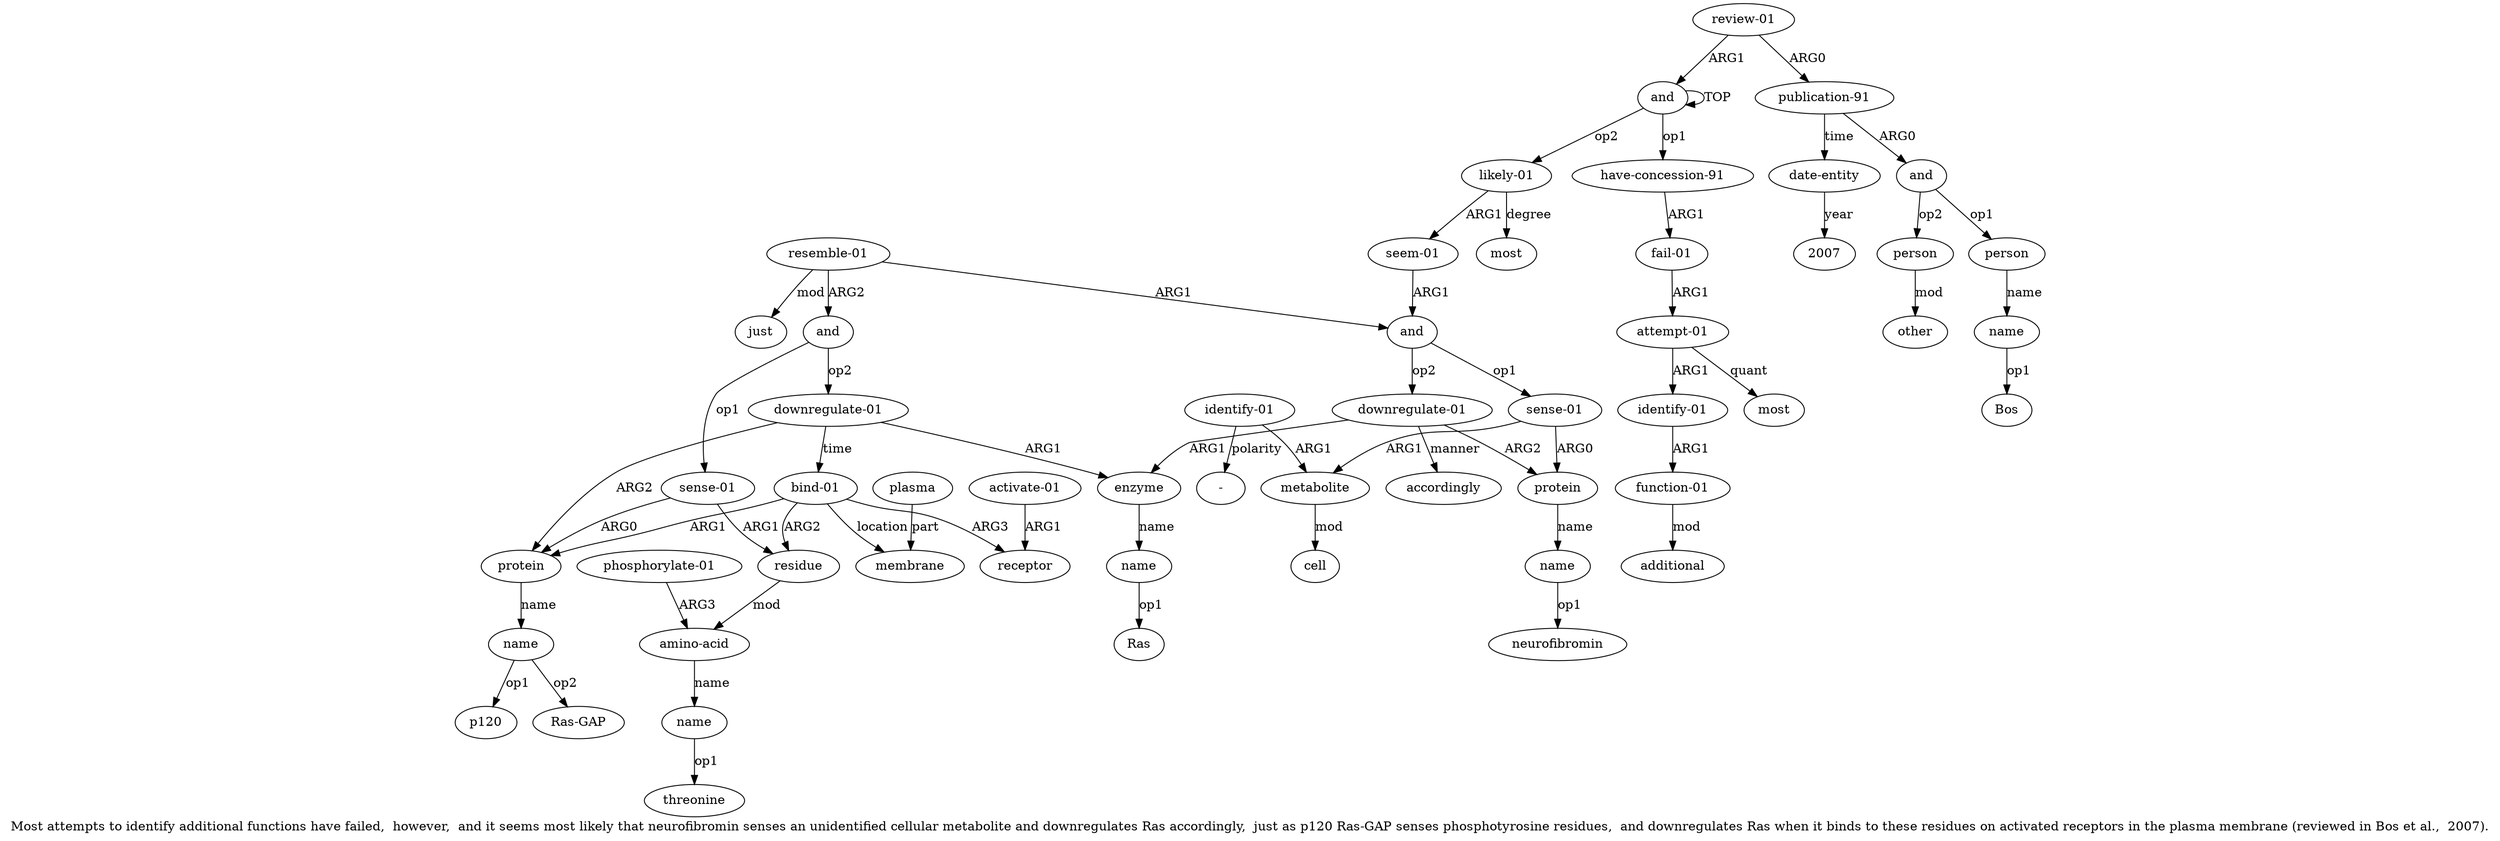 digraph  {
	graph [label="Most attempts to identify additional functions have failed,  however,  and it seems most likely that neurofibromin senses an unidentified \
cellular metabolite and downregulates Ras accordingly,  just as p120 Ras-GAP senses phosphotyrosine residues,  and downregulates \
Ras when it binds to these residues on activated receptors in the plasma membrane (reviewed in Bos et al.,  2007)."];
	node [label="\N"];
	a20	 [color=black,
		gold_ind=20,
		gold_label=name,
		label=name,
		test_ind=20,
		test_label=name];
	"a20 Ras"	 [color=black,
		gold_ind=-1,
		gold_label=Ras,
		label=Ras,
		test_ind=-1,
		test_label=Ras];
	a20 -> "a20 Ras" [key=0,
	color=black,
	gold_label=op1,
	label=op1,
	test_label=op1];
a21 [color=black,
	gold_ind=21,
	gold_label=accordingly,
	label=accordingly,
	test_ind=21,
	test_label=accordingly];
a22 [color=black,
	gold_ind=22,
	gold_label="resemble-01",
	label="resemble-01",
	test_ind=22,
	test_label="resemble-01"];
a23 [color=black,
	gold_ind=23,
	gold_label=and,
	label=and,
	test_ind=23,
	test_label=and];
a22 -> a23 [key=0,
color=black,
gold_label=ARG2,
label=ARG2,
test_label=ARG2];
a37 [color=black,
gold_ind=37,
gold_label=just,
label=just,
test_ind=37,
test_label=just];
a22 -> a37 [key=0,
color=black,
gold_label=mod,
label=mod,
test_label=mod];
a11 [color=black,
gold_ind=11,
gold_label=and,
label=and,
test_ind=11,
test_label=and];
a22 -> a11 [key=0,
color=black,
gold_label=ARG1,
label=ARG1,
test_label=ARG1];
a24 [color=black,
gold_ind=24,
gold_label="sense-01",
label="sense-01",
test_ind=24,
test_label="sense-01"];
a23 -> a24 [key=0,
color=black,
gold_label=op1,
label=op1,
test_label=op1];
a31 [color=black,
gold_ind=31,
gold_label="downregulate-01",
label="downregulate-01",
test_ind=31,
test_label="downregulate-01"];
a23 -> a31 [key=0,
color=black,
gold_label=op2,
label=op2,
test_label=op2];
a25 [color=black,
gold_ind=25,
gold_label=protein,
label=protein,
test_ind=25,
test_label=protein];
a24 -> a25 [key=0,
color=black,
gold_label=ARG0,
label=ARG0,
test_label=ARG0];
a27 [color=black,
gold_ind=27,
gold_label=residue,
label=residue,
test_ind=27,
test_label=residue];
a24 -> a27 [key=0,
color=black,
gold_label=ARG1,
label=ARG1,
test_label=ARG1];
a26 [color=black,
gold_ind=26,
gold_label=name,
label=name,
test_ind=26,
test_label=name];
a25 -> a26 [key=0,
color=black,
gold_label=name,
label=name,
test_label=name];
"a26 p120" [color=black,
gold_ind=-1,
gold_label=p120,
label=p120,
test_ind=-1,
test_label=p120];
a26 -> "a26 p120" [key=0,
color=black,
gold_label=op1,
label=op1,
test_label=op1];
"a26 Ras-GAP" [color=black,
gold_ind=-1,
gold_label="Ras-GAP",
label="Ras-GAP",
test_ind=-1,
test_label="Ras-GAP"];
a26 -> "a26 Ras-GAP" [key=0,
color=black,
gold_label=op2,
label=op2,
test_label=op2];
a28 [color=black,
gold_ind=28,
gold_label="amino-acid",
label="amino-acid",
test_ind=28,
test_label="amino-acid"];
a27 -> a28 [key=0,
color=black,
gold_label=mod,
label=mod,
test_label=mod];
a29 [color=black,
gold_ind=29,
gold_label=name,
label=name,
test_ind=29,
test_label=name];
a28 -> a29 [key=0,
color=black,
gold_label=name,
label=name,
test_label=name];
"a29 threonine" [color=black,
gold_ind=-1,
gold_label=threonine,
label=threonine,
test_ind=-1,
test_label=threonine];
a29 -> "a29 threonine" [key=0,
color=black,
gold_label=op1,
label=op1,
test_label=op1];
a31 -> a25 [key=0,
color=black,
gold_label=ARG2,
label=ARG2,
test_label=ARG2];
a32 [color=black,
gold_ind=32,
gold_label="bind-01",
label="bind-01",
test_ind=32,
test_label="bind-01"];
a31 -> a32 [key=0,
color=black,
gold_label=time,
label=time,
test_label=time];
a19 [color=black,
gold_ind=19,
gold_label=enzyme,
label=enzyme,
test_ind=19,
test_label=enzyme];
a31 -> a19 [key=0,
color=black,
gold_label=ARG1,
label=ARG1,
test_label=ARG1];
a30 [color=black,
gold_ind=30,
gold_label="phosphorylate-01",
label="phosphorylate-01",
test_ind=30,
test_label="phosphorylate-01"];
a30 -> a28 [key=0,
color=black,
gold_label=ARG3,
label=ARG3,
test_label=ARG3];
a36 [color=black,
gold_ind=36,
gold_label=plasma,
label=plasma,
test_ind=36,
test_label=plasma];
a35 [color=black,
gold_ind=35,
gold_label=membrane,
label=membrane,
test_ind=35,
test_label=membrane];
a36 -> a35 [key=0,
color=black,
gold_label=part,
label=part,
test_label=part];
a33 [color=black,
gold_ind=33,
gold_label=receptor,
label=receptor,
test_ind=33,
test_label=receptor];
"a14 neurofibromin" [color=black,
gold_ind=-1,
gold_label=neurofibromin,
label=neurofibromin,
test_ind=-1,
test_label=neurofibromin];
a34 [color=black,
gold_ind=34,
gold_label="activate-01",
label="activate-01",
test_ind=34,
test_label="activate-01"];
a34 -> a33 [key=0,
color=black,
gold_label=ARG1,
label=ARG1,
test_label=ARG1];
a32 -> a25 [key=0,
color=black,
gold_label=ARG1,
label=ARG1,
test_label=ARG1];
a32 -> a27 [key=0,
color=black,
gold_label=ARG2,
label=ARG2,
test_label=ARG2];
a32 -> a33 [key=0,
color=black,
gold_label=ARG3,
label=ARG3,
test_label=ARG3];
a32 -> a35 [key=0,
color=black,
gold_label=location,
label=location,
test_label=location];
a15 [color=black,
gold_ind=15,
gold_label=metabolite,
label=metabolite,
test_ind=15,
test_label=metabolite];
a16 [color=black,
gold_ind=16,
gold_label=cell,
label=cell,
test_ind=16,
test_label=cell];
a15 -> a16 [key=0,
color=black,
gold_label=mod,
label=mod,
test_label=mod];
a14 [color=black,
gold_ind=14,
gold_label=name,
label=name,
test_ind=14,
test_label=name];
a14 -> "a14 neurofibromin" [key=0,
color=black,
gold_label=op1,
label=op1,
test_label=op1];
a17 [color=black,
gold_ind=17,
gold_label="identify-01",
label="identify-01",
test_ind=17,
test_label="identify-01"];
a17 -> a15 [key=0,
color=black,
gold_label=ARG1,
label=ARG1,
test_label=ARG1];
"a17 -" [color=black,
gold_ind=-1,
gold_label="-",
label="-",
test_ind=-1,
test_label="-"];
a17 -> "a17 -" [key=0,
color=black,
gold_label=polarity,
label=polarity,
test_label=polarity];
a12 [color=black,
gold_ind=12,
gold_label="sense-01",
label="sense-01",
test_ind=12,
test_label="sense-01"];
a11 -> a12 [key=0,
color=black,
gold_label=op1,
label=op1,
test_label=op1];
a18 [color=black,
gold_ind=18,
gold_label="downregulate-01",
label="downregulate-01",
test_ind=18,
test_label="downregulate-01"];
a11 -> a18 [key=0,
color=black,
gold_label=op2,
label=op2,
test_label=op2];
a10 [color=black,
gold_ind=10,
gold_label="seem-01",
label="seem-01",
test_ind=10,
test_label="seem-01"];
a10 -> a11 [key=0,
color=black,
gold_label=ARG1,
label=ARG1,
test_label=ARG1];
a13 [color=black,
gold_ind=13,
gold_label=protein,
label=protein,
test_ind=13,
test_label=protein];
a13 -> a14 [key=0,
color=black,
gold_label=name,
label=name,
test_label=name];
a12 -> a15 [key=0,
color=black,
gold_label=ARG1,
label=ARG1,
test_label=ARG1];
a12 -> a13 [key=0,
color=black,
gold_label=ARG0,
label=ARG0,
test_label=ARG0];
a39 [color=black,
gold_ind=39,
gold_label="publication-91",
label="publication-91",
test_ind=39,
test_label="publication-91"];
a45 [color=black,
gold_ind=45,
gold_label="date-entity",
label="date-entity",
test_ind=45,
test_label="date-entity"];
a39 -> a45 [key=0,
color=black,
gold_label=time,
label=time,
test_label=time];
a40 [color=black,
gold_ind=40,
gold_label=and,
label=and,
test_ind=40,
test_label=and];
a39 -> a40 [key=0,
color=black,
gold_label=ARG0,
label=ARG0,
test_label=ARG0];
a38 [color=black,
gold_ind=38,
gold_label="review-01",
label="review-01",
test_ind=38,
test_label="review-01"];
a38 -> a39 [key=0,
color=black,
gold_label=ARG0,
label=ARG0,
test_label=ARG0];
a0 [color=black,
gold_ind=0,
gold_label=and,
label=and,
test_ind=0,
test_label=and];
a38 -> a0 [key=0,
color=black,
gold_label=ARG1,
label=ARG1,
test_label=ARG1];
a19 -> a20 [key=0,
color=black,
gold_label=name,
label=name,
test_label=name];
a18 -> a21 [key=0,
color=black,
gold_label=manner,
label=manner,
test_label=manner];
a18 -> a13 [key=0,
color=black,
gold_label=ARG2,
label=ARG2,
test_label=ARG2];
a18 -> a19 [key=0,
color=black,
gold_label=ARG1,
label=ARG1,
test_label=ARG1];
a1 [color=black,
gold_ind=1,
gold_label="have-concession-91",
label="have-concession-91",
test_ind=1,
test_label="have-concession-91"];
a2 [color=black,
gold_ind=2,
gold_label="fail-01",
label="fail-01",
test_ind=2,
test_label="fail-01"];
a1 -> a2 [key=0,
color=black,
gold_label=ARG1,
label=ARG1,
test_label=ARG1];
a0 -> a1 [key=0,
color=black,
gold_label=op1,
label=op1,
test_label=op1];
a0 -> a0 [key=0,
color=black,
gold_label=TOP,
label=TOP,
test_label=TOP];
a8 [color=black,
gold_ind=8,
gold_label="likely-01",
label="likely-01",
test_ind=8,
test_label="likely-01"];
a0 -> a8 [key=0,
color=black,
gold_label=op2,
label=op2,
test_label=op2];
a3 [color=black,
gold_ind=3,
gold_label="attempt-01",
label="attempt-01",
test_ind=3,
test_label="attempt-01"];
a4 [color=black,
gold_ind=4,
gold_label="identify-01",
label="identify-01",
test_ind=4,
test_label="identify-01"];
a3 -> a4 [key=0,
color=black,
gold_label=ARG1,
label=ARG1,
test_label=ARG1];
a7 [color=black,
gold_ind=7,
gold_label=most,
label=most,
test_ind=7,
test_label=most];
a3 -> a7 [key=0,
color=black,
gold_label=quant,
label=quant,
test_label=quant];
a2 -> a3 [key=0,
color=black,
gold_label=ARG1,
label=ARG1,
test_label=ARG1];
a5 [color=black,
gold_ind=5,
gold_label="function-01",
label="function-01",
test_ind=5,
test_label="function-01"];
a6 [color=black,
gold_ind=6,
gold_label=additional,
label=additional,
test_ind=6,
test_label=additional];
a5 -> a6 [key=0,
color=black,
gold_label=mod,
label=mod,
test_label=mod];
a4 -> a5 [key=0,
color=black,
gold_label=ARG1,
label=ARG1,
test_label=ARG1];
a9 [color=black,
gold_ind=9,
gold_label=most,
label=most,
test_ind=9,
test_label=most];
a8 -> a10 [key=0,
color=black,
gold_label=ARG1,
label=ARG1,
test_label=ARG1];
a8 -> a9 [key=0,
color=black,
gold_label=degree,
label=degree,
test_label=degree];
"a45 2007" [color=black,
gold_ind=-1,
gold_label=2007,
label=2007,
test_ind=-1,
test_label=2007];
"a42 Bos" [color=black,
gold_ind=-1,
gold_label=Bos,
label=Bos,
test_ind=-1,
test_label=Bos];
a44 [color=black,
gold_ind=44,
gold_label=other,
label=other,
test_ind=44,
test_label=other];
a45 -> "a45 2007" [key=0,
color=black,
gold_label=year,
label=year,
test_label=year];
a42 [color=black,
gold_ind=42,
gold_label=name,
label=name,
test_ind=42,
test_label=name];
a42 -> "a42 Bos" [key=0,
color=black,
gold_label=op1,
label=op1,
test_label=op1];
a43 [color=black,
gold_ind=43,
gold_label=person,
label=person,
test_ind=43,
test_label=person];
a43 -> a44 [key=0,
color=black,
gold_label=mod,
label=mod,
test_label=mod];
a40 -> a43 [key=0,
color=black,
gold_label=op2,
label=op2,
test_label=op2];
a41 [color=black,
gold_ind=41,
gold_label=person,
label=person,
test_ind=41,
test_label=person];
a40 -> a41 [key=0,
color=black,
gold_label=op1,
label=op1,
test_label=op1];
a41 -> a42 [key=0,
color=black,
gold_label=name,
label=name,
test_label=name];
}
